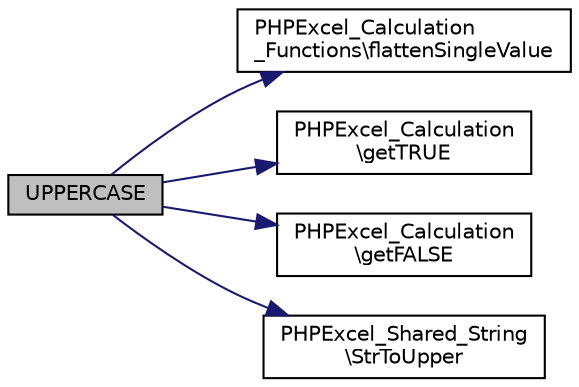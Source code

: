 digraph "UPPERCASE"
{
  edge [fontname="Helvetica",fontsize="10",labelfontname="Helvetica",labelfontsize="10"];
  node [fontname="Helvetica",fontsize="10",shape=record];
  rankdir="LR";
  Node112 [label="UPPERCASE",height=0.2,width=0.4,color="black", fillcolor="grey75", style="filled", fontcolor="black"];
  Node112 -> Node113 [color="midnightblue",fontsize="10",style="solid",fontname="Helvetica"];
  Node113 [label="PHPExcel_Calculation\l_Functions\\flattenSingleValue",height=0.2,width=0.4,color="black", fillcolor="white", style="filled",URL="$class_p_h_p_excel___calculation___functions.html#acaf2a2e8a02edcc96314474aa06d8550"];
  Node112 -> Node114 [color="midnightblue",fontsize="10",style="solid",fontname="Helvetica"];
  Node114 [label="PHPExcel_Calculation\l\\getTRUE",height=0.2,width=0.4,color="black", fillcolor="white", style="filled",URL="$class_p_h_p_excel___calculation.html#aaef7ebd13f5494224915b6a5f131c94f"];
  Node112 -> Node115 [color="midnightblue",fontsize="10",style="solid",fontname="Helvetica"];
  Node115 [label="PHPExcel_Calculation\l\\getFALSE",height=0.2,width=0.4,color="black", fillcolor="white", style="filled",URL="$class_p_h_p_excel___calculation.html#a6994a8f693ca683db1d52e3b96f5b1b1"];
  Node112 -> Node116 [color="midnightblue",fontsize="10",style="solid",fontname="Helvetica"];
  Node116 [label="PHPExcel_Shared_String\l\\StrToUpper",height=0.2,width=0.4,color="black", fillcolor="white", style="filled",URL="$class_p_h_p_excel___shared___string.html#aaf6e217e7c2dabfc6cdca8af93a4257d"];
}
